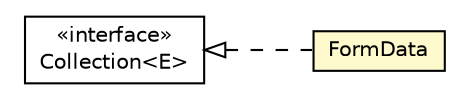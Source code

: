 #!/usr/local/bin/dot
#
# Class diagram 
# Generated by UMLGraph version R5_6-24-gf6e263 (http://www.umlgraph.org/)
#

digraph G {
	edge [fontname="Helvetica",fontsize=10,labelfontname="Helvetica",labelfontsize=10];
	node [fontname="Helvetica",fontsize=10,shape=plaintext];
	nodesep=0.25;
	ranksep=0.5;
	rankdir=LR;
	// org.turbogwt.core.http.client.FormData
	c1259 [label=<<table title="org.turbogwt.core.http.client.FormData" border="0" cellborder="1" cellspacing="0" cellpadding="2" port="p" bgcolor="lemonChiffon" href="./FormData.html">
		<tr><td><table border="0" cellspacing="0" cellpadding="1">
<tr><td align="center" balign="center"> FormData </td></tr>
		</table></td></tr>
		</table>>, URL="./FormData.html", fontname="Helvetica", fontcolor="black", fontsize=10.0];
	//org.turbogwt.core.http.client.FormData implements java.util.Collection<E>
	c1327:p -> c1259:p [dir=back,arrowtail=empty,style=dashed];
	// java.util.Collection<E>
	c1327 [label=<<table title="java.util.Collection" border="0" cellborder="1" cellspacing="0" cellpadding="2" port="p" href="http://download.oracle.com/javase/7/docs/api/java/util/Collection.html">
		<tr><td><table border="0" cellspacing="0" cellpadding="1">
<tr><td align="center" balign="center"> &#171;interface&#187; </td></tr>
<tr><td align="center" balign="center"> Collection&lt;E&gt; </td></tr>
		</table></td></tr>
		</table>>, URL="http://download.oracle.com/javase/7/docs/api/java/util/Collection.html", fontname="Helvetica", fontcolor="black", fontsize=10.0];
}

